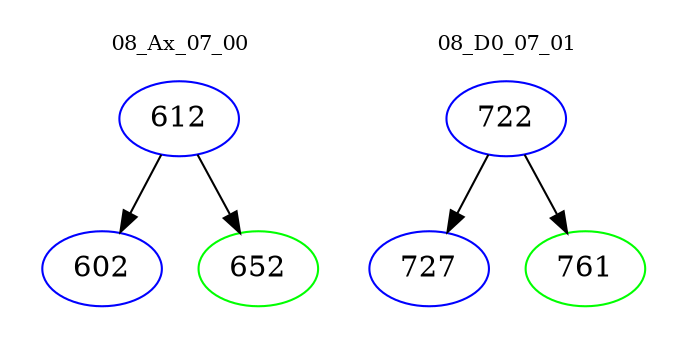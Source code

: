 digraph{
subgraph cluster_0 {
color = white
label = "08_Ax_07_00";
fontsize=10;
T0_612 [label="612", color="blue"]
T0_612 -> T0_602 [color="black"]
T0_602 [label="602", color="blue"]
T0_612 -> T0_652 [color="black"]
T0_652 [label="652", color="green"]
}
subgraph cluster_1 {
color = white
label = "08_D0_07_01";
fontsize=10;
T1_722 [label="722", color="blue"]
T1_722 -> T1_727 [color="black"]
T1_727 [label="727", color="blue"]
T1_722 -> T1_761 [color="black"]
T1_761 [label="761", color="green"]
}
}
